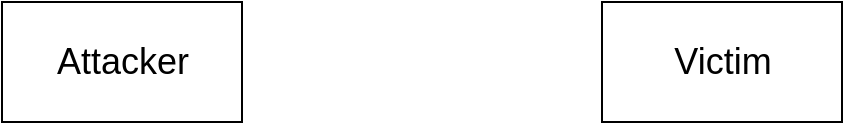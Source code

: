 <mxfile version="14.3.2" type="github"><diagram id="Ww_qnuIjE5x3cNlsC0j9" name="Page-1"><mxGraphModel dx="1182" dy="688" grid="1" gridSize="10" guides="1" tooltips="1" connect="1" arrows="1" fold="1" page="1" pageScale="1" pageWidth="827" pageHeight="1169" math="0" shadow="0"><root><mxCell id="0"/><mxCell id="1" parent="0"/><mxCell id="jVQ83cVJ5n_UA02Piwop-5" value="" style="rounded=0;whiteSpace=wrap;html=1;" vertex="1" parent="1"><mxGeometry x="170" y="70" width="120" height="60" as="geometry"/></mxCell><mxCell id="jVQ83cVJ5n_UA02Piwop-6" value="" style="rounded=0;whiteSpace=wrap;html=1;" vertex="1" parent="1"><mxGeometry x="470" y="70" width="120" height="60" as="geometry"/></mxCell><mxCell id="jVQ83cVJ5n_UA02Piwop-7" value="&lt;font style=&quot;font-size: 18px&quot;&gt;Attacker&lt;/font&gt;" style="text;html=1;resizable=0;autosize=1;align=center;verticalAlign=middle;points=[];fillColor=none;strokeColor=none;rounded=0;" vertex="1" parent="1"><mxGeometry x="190" y="90" width="80" height="20" as="geometry"/></mxCell><mxCell id="jVQ83cVJ5n_UA02Piwop-8" value="&lt;font style=&quot;font-size: 18px&quot;&gt;Victim&lt;/font&gt;" style="text;html=1;resizable=0;autosize=1;align=center;verticalAlign=middle;points=[];fillColor=none;strokeColor=none;rounded=0;" vertex="1" parent="1"><mxGeometry x="500" y="90" width="60" height="20" as="geometry"/></mxCell></root></mxGraphModel></diagram></mxfile>